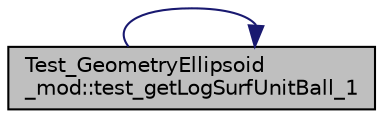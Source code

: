 digraph "Test_GeometryEllipsoid_mod::test_getLogSurfUnitBall_1"
{
 // LATEX_PDF_SIZE
  edge [fontname="Helvetica",fontsize="10",labelfontname="Helvetica",labelfontsize="10"];
  node [fontname="Helvetica",fontsize="10",shape=record];
  rankdir="LR";
  Node1 [label="Test_GeometryEllipsoid\l_mod::test_getLogSurfUnitBall_1",height=0.2,width=0.4,color="black", fillcolor="grey75", style="filled", fontcolor="black",tooltip="Test getLogSurfUnitBall() for a range of values from an independent source."];
  Node1 -> Node1 [color="midnightblue",fontsize="10",style="solid",fontname="Helvetica"];
}
